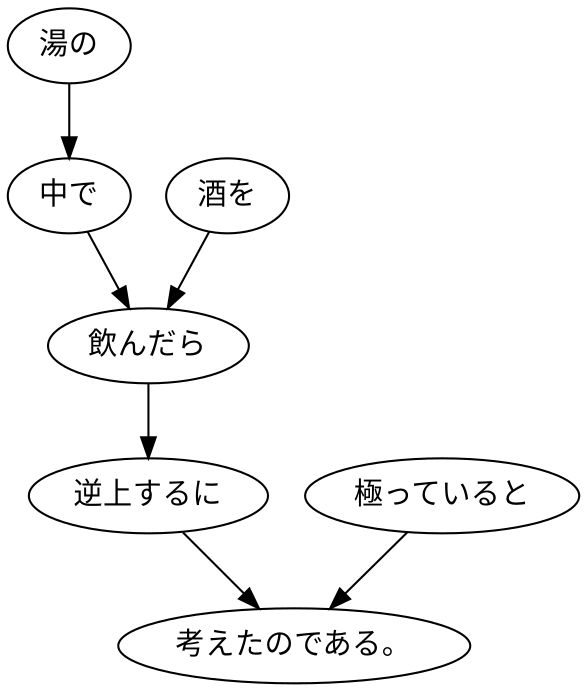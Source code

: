 digraph graph4895 {
	node0 [label="湯の"];
	node1 [label="中で"];
	node2 [label="酒を"];
	node3 [label="飲んだら"];
	node4 [label="逆上するに"];
	node5 [label="極っていると"];
	node6 [label="考えたのである。"];
	node0 -> node1;
	node1 -> node3;
	node2 -> node3;
	node3 -> node4;
	node4 -> node6;
	node5 -> node6;
}
